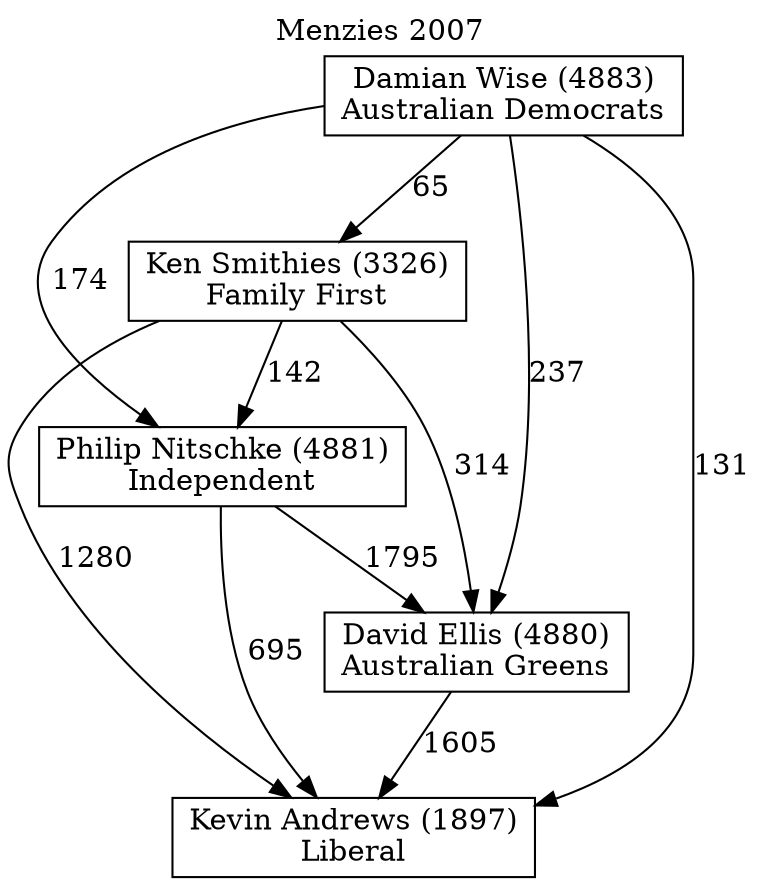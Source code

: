 // House preference flow
digraph "Kevin Andrews (1897)_Menzies_2007" {
	graph [label="Menzies 2007" labelloc=t mclimit=10]
	node [shape=box]
	"Kevin Andrews (1897)" [label="Kevin Andrews (1897)
Liberal"]
	"David Ellis (4880)" [label="David Ellis (4880)
Australian Greens"]
	"Philip Nitschke (4881)" [label="Philip Nitschke (4881)
Independent"]
	"Ken Smithies (3326)" [label="Ken Smithies (3326)
Family First"]
	"Damian Wise (4883)" [label="Damian Wise (4883)
Australian Democrats"]
	"David Ellis (4880)" -> "Kevin Andrews (1897)" [label=1605]
	"Philip Nitschke (4881)" -> "David Ellis (4880)" [label=1795]
	"Ken Smithies (3326)" -> "Philip Nitschke (4881)" [label=142]
	"Damian Wise (4883)" -> "Ken Smithies (3326)" [label=65]
	"Philip Nitschke (4881)" -> "Kevin Andrews (1897)" [label=695]
	"Ken Smithies (3326)" -> "Kevin Andrews (1897)" [label=1280]
	"Damian Wise (4883)" -> "Kevin Andrews (1897)" [label=131]
	"Damian Wise (4883)" -> "Philip Nitschke (4881)" [label=174]
	"Ken Smithies (3326)" -> "David Ellis (4880)" [label=314]
	"Damian Wise (4883)" -> "David Ellis (4880)" [label=237]
}
